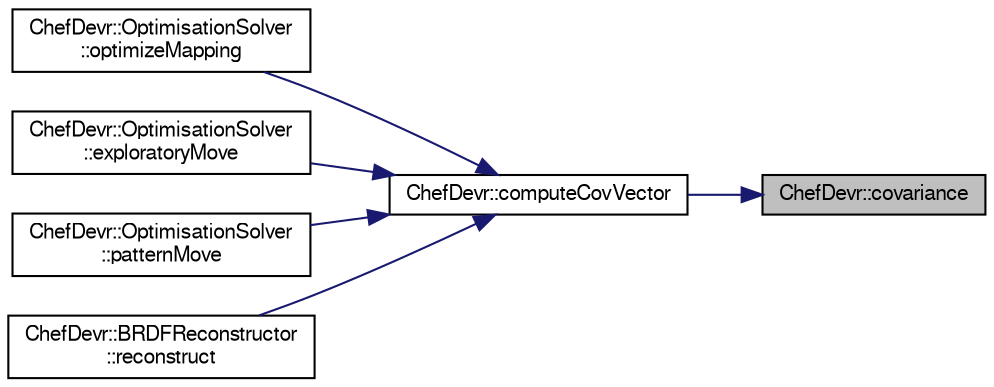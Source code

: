 digraph "ChefDevr::covariance"
{
 // LATEX_PDF_SIZE
  edge [fontname="FreeSans",fontsize="10",labelfontname="FreeSans",labelfontsize="10"];
  node [fontname="FreeSans",fontsize="10",shape=record];
  rankdir="RL";
  Node10 [label="ChefDevr::covariance",height=0.2,width=0.4,color="black", fillcolor="grey75", style="filled", fontcolor="black",tooltip="Covariance function given in the research paper : A Versatile Parametrization for Measured Materials ..."];
  Node10 -> Node11 [dir="back",color="midnightblue",fontsize="10",style="solid",fontname="FreeSans"];
  Node11 [label="ChefDevr::computeCovVector",height=0.2,width=0.4,color="black", fillcolor="white", style="filled",URL="$namespace_chef_devr.html#a596a285a8d77aad17878f22f23689861",tooltip="Computes the covariance column vector for the coordRef coordinates variable."];
  Node11 -> Node12 [dir="back",color="midnightblue",fontsize="10",style="solid",fontname="FreeSans"];
  Node12 [label="ChefDevr::OptimisationSolver\l::optimizeMapping",height=0.2,width=0.4,color="black", fillcolor="white", style="filled",URL="$class_chef_devr_1_1_optimisation_solver.html#ac071d573e4155176f151f9413ef7b107",tooltip="Computes the optimized parametrisation of the BRDFs manifold. Uses Hook & Jeeves method to solve the ..."];
  Node11 -> Node13 [dir="back",color="midnightblue",fontsize="10",style="solid",fontname="FreeSans"];
  Node13 [label="ChefDevr::OptimisationSolver\l::exploratoryMove",height=0.2,width=0.4,color="black", fillcolor="white", style="filled",URL="$class_chef_devr_1_1_optimisation_solver.html#a515eb2a32af01d73c8a7c0be3ebd5aba",tooltip="Updates the movement vector of X that improves the solution (X_move)"];
  Node11 -> Node14 [dir="back",color="midnightblue",fontsize="10",style="solid",fontname="FreeSans"];
  Node14 [label="ChefDevr::OptimisationSolver\l::patternMove",height=0.2,width=0.4,color="black", fillcolor="white", style="filled",URL="$class_chef_devr_1_1_optimisation_solver.html#a521476ed550af6cdf431015c9af20498",tooltip="Apply X_move to the latent variable vector X. Updates new_X, new_K_minus1, new_detK accordingly."];
  Node11 -> Node15 [dir="back",color="midnightblue",fontsize="10",style="solid",fontname="FreeSans"];
  Node15 [label="ChefDevr::BRDFReconstructor\l::reconstruct",height=0.2,width=0.4,color="black", fillcolor="white", style="filled",URL="$class_chef_devr_1_1_b_r_d_f_reconstructor.html#a205bf0004c370cd8633caa425dbcabd7",tooltip="Reconstructs a BRDF for latent space coordinates."];
}
